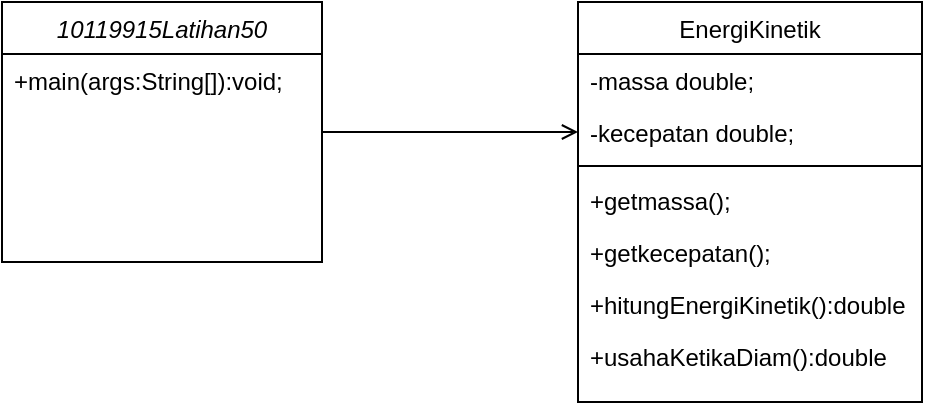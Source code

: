 <mxfile version="13.9.7" type="github">
  <diagram id="C5RBs43oDa-KdzZeNtuy" name="Page-1">
    <mxGraphModel dx="460" dy="752" grid="1" gridSize="10" guides="1" tooltips="1" connect="1" arrows="1" fold="1" page="1" pageScale="1" pageWidth="827" pageHeight="1169" math="0" shadow="0">
      <root>
        <mxCell id="WIyWlLk6GJQsqaUBKTNV-0" />
        <mxCell id="WIyWlLk6GJQsqaUBKTNV-1" parent="WIyWlLk6GJQsqaUBKTNV-0" />
        <mxCell id="4Luneem6djzk6n4-S-tc-0" value="10119915Latihan50" style="swimlane;fontStyle=2;align=center;verticalAlign=top;childLayout=stackLayout;horizontal=1;startSize=26;horizontalStack=0;resizeParent=1;resizeLast=0;collapsible=1;marginBottom=0;rounded=0;shadow=0;strokeWidth=1;" vertex="1" parent="WIyWlLk6GJQsqaUBKTNV-1">
          <mxGeometry x="220" y="120" width="160" height="130" as="geometry">
            <mxRectangle x="230" y="140" width="160" height="26" as="alternateBounds" />
          </mxGeometry>
        </mxCell>
        <mxCell id="4Luneem6djzk6n4-S-tc-4" value="+main(args:String[]):void;&#xa;" style="text;align=left;verticalAlign=top;spacingLeft=4;spacingRight=4;overflow=hidden;rotatable=0;points=[[0,0.5],[1,0.5]];portConstraint=eastwest;" vertex="1" parent="4Luneem6djzk6n4-S-tc-0">
          <mxGeometry y="26" width="160" height="26" as="geometry" />
        </mxCell>
        <mxCell id="4Luneem6djzk6n4-S-tc-5" value="EnergiKinetik" style="swimlane;fontStyle=0;align=center;verticalAlign=top;childLayout=stackLayout;horizontal=1;startSize=26;horizontalStack=0;resizeParent=1;resizeLast=0;collapsible=1;marginBottom=0;rounded=0;shadow=0;strokeWidth=1;" vertex="1" parent="WIyWlLk6GJQsqaUBKTNV-1">
          <mxGeometry x="508" y="120" width="172" height="200" as="geometry">
            <mxRectangle x="550" y="140" width="160" height="26" as="alternateBounds" />
          </mxGeometry>
        </mxCell>
        <mxCell id="4Luneem6djzk6n4-S-tc-6" value="-massa double;" style="text;align=left;verticalAlign=top;spacingLeft=4;spacingRight=4;overflow=hidden;rotatable=0;points=[[0,0.5],[1,0.5]];portConstraint=eastwest;rounded=0;shadow=0;html=0;" vertex="1" parent="4Luneem6djzk6n4-S-tc-5">
          <mxGeometry y="26" width="172" height="26" as="geometry" />
        </mxCell>
        <mxCell id="4Luneem6djzk6n4-S-tc-7" value="-kecepatan double;" style="text;align=left;verticalAlign=top;spacingLeft=4;spacingRight=4;overflow=hidden;rotatable=0;points=[[0,0.5],[1,0.5]];portConstraint=eastwest;rounded=0;shadow=0;html=0;" vertex="1" parent="4Luneem6djzk6n4-S-tc-5">
          <mxGeometry y="52" width="172" height="26" as="geometry" />
        </mxCell>
        <mxCell id="4Luneem6djzk6n4-S-tc-8" value="" style="line;html=1;strokeWidth=1;align=left;verticalAlign=middle;spacingTop=-1;spacingLeft=3;spacingRight=3;rotatable=0;labelPosition=right;points=[];portConstraint=eastwest;" vertex="1" parent="4Luneem6djzk6n4-S-tc-5">
          <mxGeometry y="78" width="172" height="8" as="geometry" />
        </mxCell>
        <mxCell id="4Luneem6djzk6n4-S-tc-12" value="+getmassa();&#xa;" style="text;align=left;verticalAlign=top;spacingLeft=4;spacingRight=4;overflow=hidden;rotatable=0;points=[[0,0.5],[1,0.5]];portConstraint=eastwest;" vertex="1" parent="4Luneem6djzk6n4-S-tc-5">
          <mxGeometry y="86" width="172" height="26" as="geometry" />
        </mxCell>
        <mxCell id="4Luneem6djzk6n4-S-tc-11" value="+getkecepatan();&#xa;" style="text;align=left;verticalAlign=top;spacingLeft=4;spacingRight=4;overflow=hidden;rotatable=0;points=[[0,0.5],[1,0.5]];portConstraint=eastwest;" vertex="1" parent="4Luneem6djzk6n4-S-tc-5">
          <mxGeometry y="112" width="172" height="26" as="geometry" />
        </mxCell>
        <mxCell id="4Luneem6djzk6n4-S-tc-15" value="+hitungEnergiKinetik():double" style="text;align=left;verticalAlign=top;spacingLeft=4;spacingRight=4;overflow=hidden;rotatable=0;points=[[0,0.5],[1,0.5]];portConstraint=eastwest;rounded=0;shadow=0;html=0;" vertex="1" parent="4Luneem6djzk6n4-S-tc-5">
          <mxGeometry y="138" width="172" height="26" as="geometry" />
        </mxCell>
        <mxCell id="4Luneem6djzk6n4-S-tc-16" value="+usahaKetikaDiam():double" style="text;align=left;verticalAlign=top;spacingLeft=4;spacingRight=4;overflow=hidden;rotatable=0;points=[[0,0.5],[1,0.5]];portConstraint=eastwest;rounded=0;shadow=0;html=0;" vertex="1" parent="4Luneem6djzk6n4-S-tc-5">
          <mxGeometry y="164" width="172" height="26" as="geometry" />
        </mxCell>
        <mxCell id="4Luneem6djzk6n4-S-tc-10" value="" style="endArrow=open;shadow=0;strokeWidth=1;rounded=0;endFill=1;edgeStyle=elbowEdgeStyle;elbow=vertical;" edge="1" parent="WIyWlLk6GJQsqaUBKTNV-1" source="4Luneem6djzk6n4-S-tc-0" target="4Luneem6djzk6n4-S-tc-5">
          <mxGeometry x="0.5" y="41" relative="1" as="geometry">
            <mxPoint x="380" y="192" as="sourcePoint" />
            <mxPoint x="540" y="192" as="targetPoint" />
            <mxPoint x="-40" y="32" as="offset" />
          </mxGeometry>
        </mxCell>
      </root>
    </mxGraphModel>
  </diagram>
</mxfile>